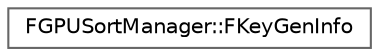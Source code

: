 digraph "Graphical Class Hierarchy"
{
 // INTERACTIVE_SVG=YES
 // LATEX_PDF_SIZE
  bgcolor="transparent";
  edge [fontname=Helvetica,fontsize=10,labelfontname=Helvetica,labelfontsize=10];
  node [fontname=Helvetica,fontsize=10,shape=box,height=0.2,width=0.4];
  rankdir="LR";
  Node0 [id="Node000000",label="FGPUSortManager::FKeyGenInfo",height=0.2,width=0.4,color="grey40", fillcolor="white", style="filled",URL="$d5/d26/structFGPUSortManager_1_1FKeyGenInfo.html",tooltip="A little helper to generate the batch element keys based on the number of elements in the batch and t..."];
}
